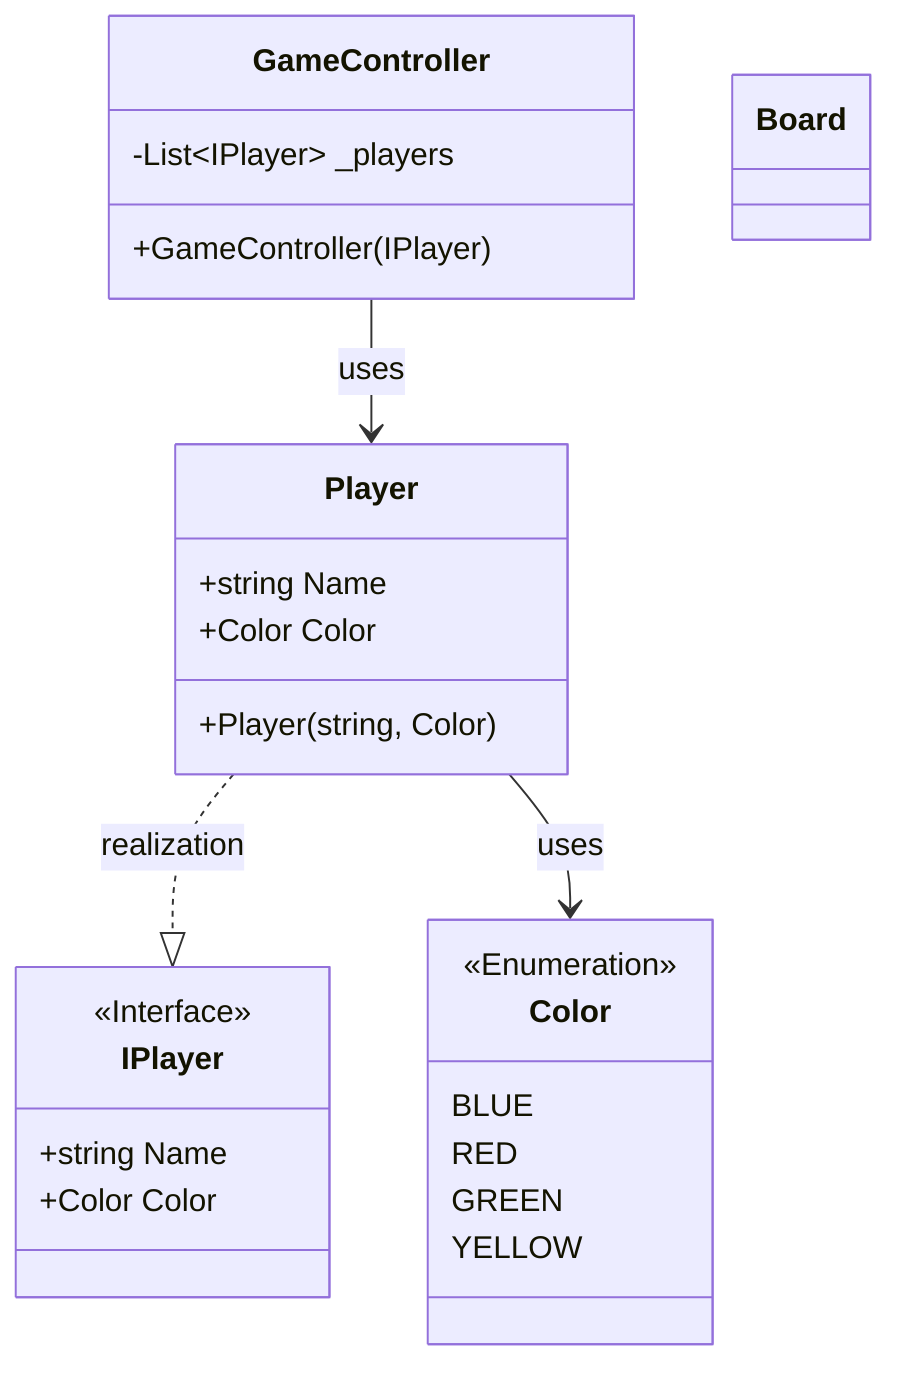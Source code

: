 classDiagram

    class GameController {
        -List~IPlayer~ _players
        +GameController(IPlayer)
    }

    class IPlayer {
        <<Interface>>
        +string Name
        +Color Color
    }

    class Player {
        +string Name
        +Color Color
        +Player(string, Color)
    }

    class Color {
        <<Enumeration>>
        BLUE
        RED
        GREEN
        YELLOW
    }

    class Board {

    }

    %% PlayerSection
    GameController --> Player : uses
    Player ..|> IPlayer : realization
    Player --> Color : uses